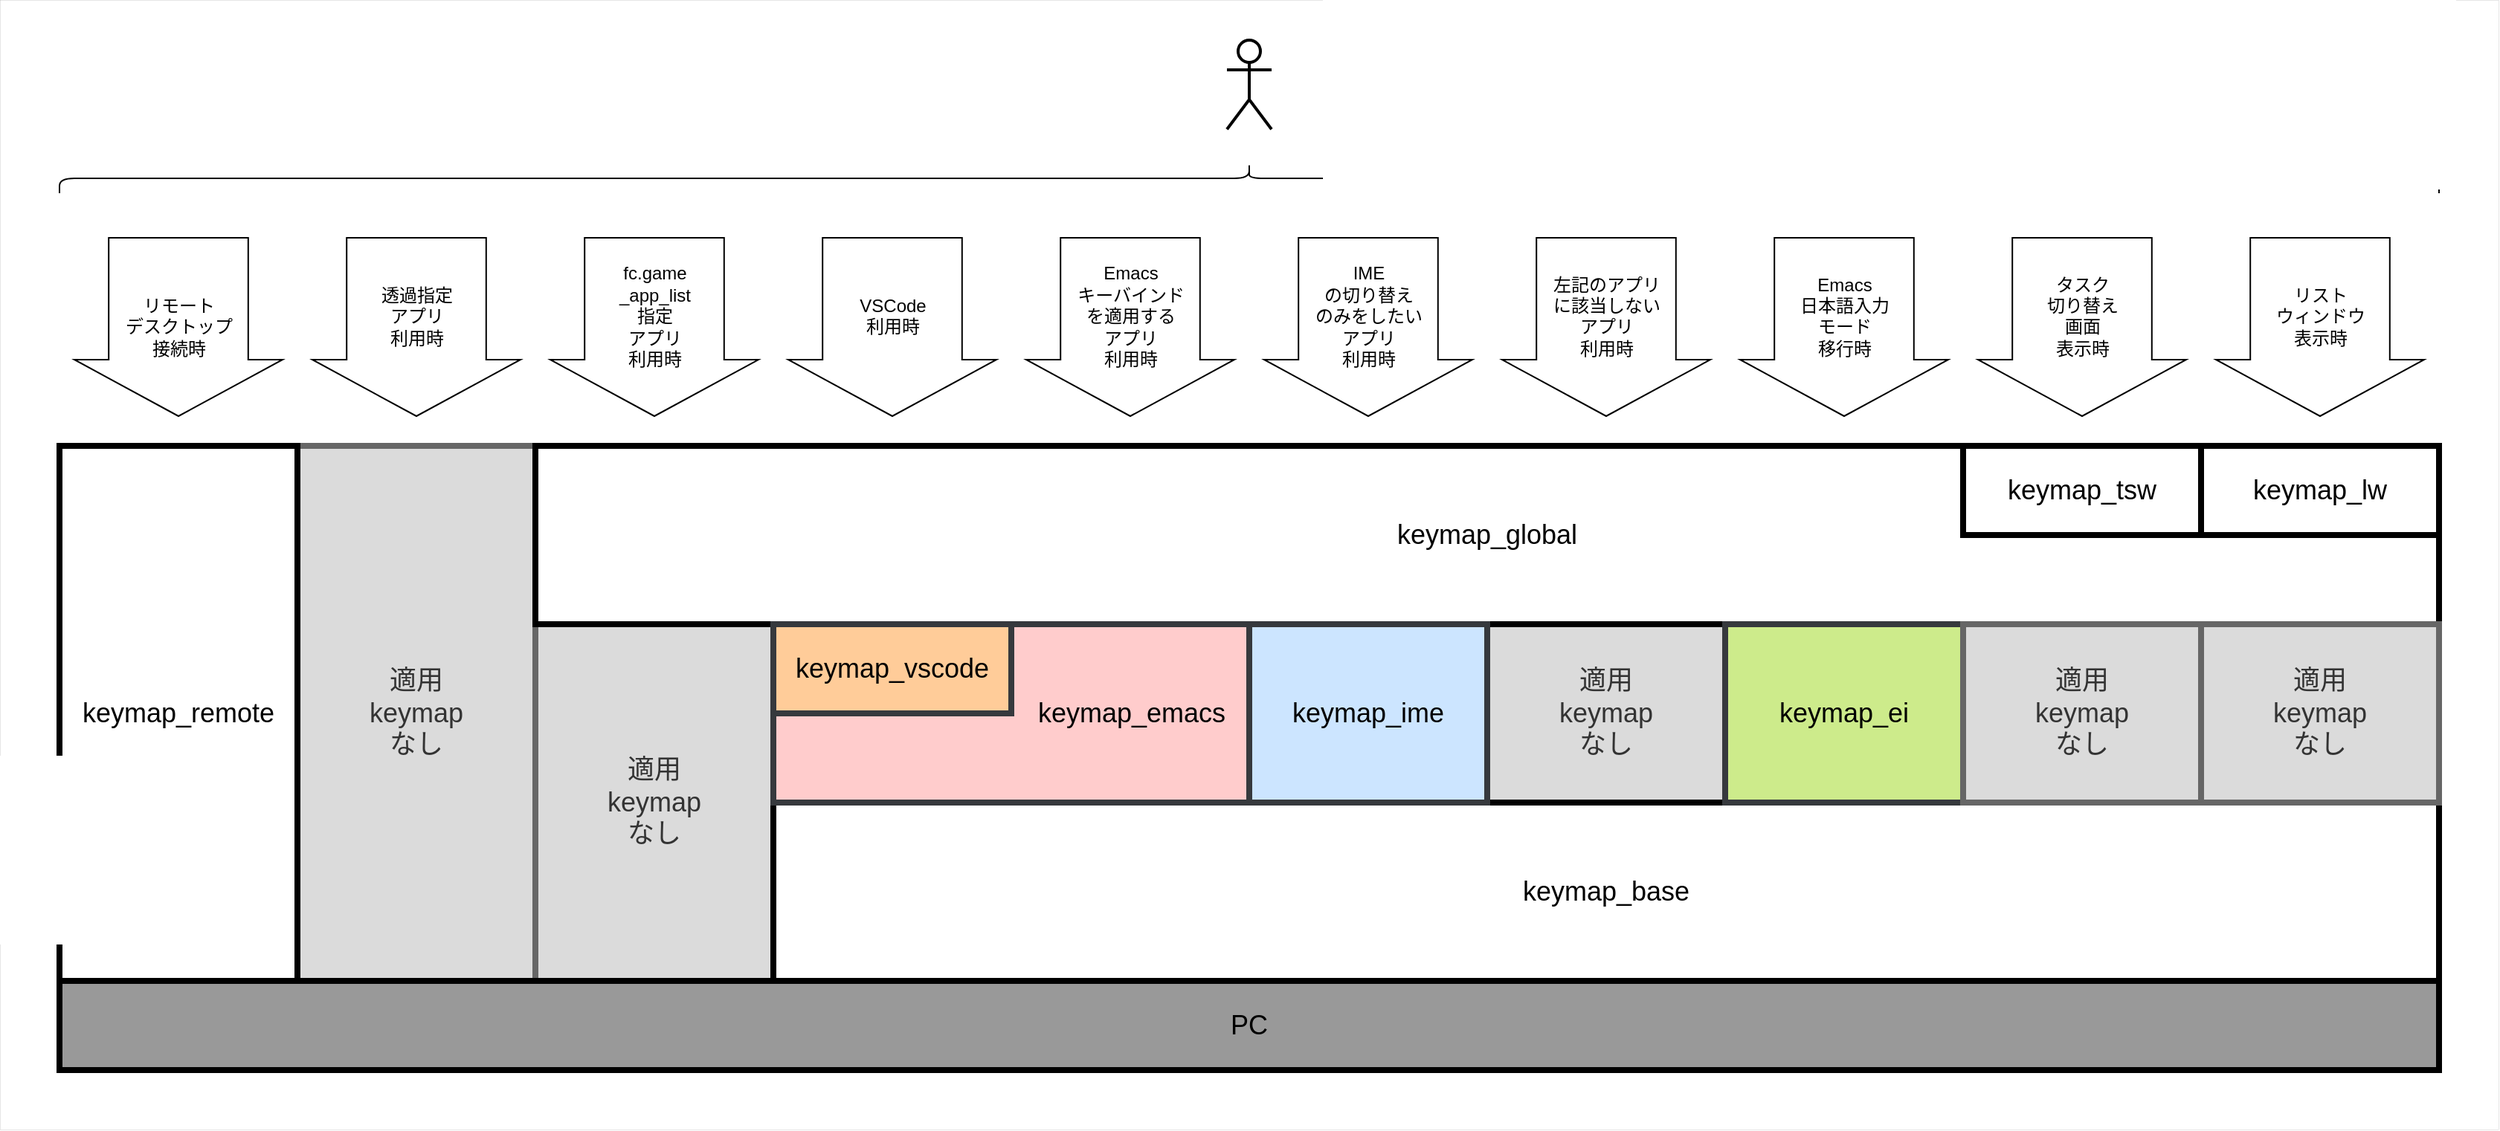 <mxfile version="24.7.8">
  <diagram name="ページ1" id="5GmA5azT59qMRVNA7XrL">
    <mxGraphModel dx="4916" dy="1491" grid="1" gridSize="10" guides="1" tooltips="1" connect="1" arrows="1" fold="1" page="1" pageScale="1" pageWidth="1169" pageHeight="827" math="0" shadow="0">
      <root>
        <mxCell id="0" />
        <mxCell id="1" parent="0" />
        <mxCell id="R3ex-nuZuo4BqBKcZroz-3" value="" style="rounded=0;whiteSpace=wrap;html=1;strokeWidth=0;" parent="1" vertex="1">
          <mxGeometry x="-1280" y="80" width="1680" height="760" as="geometry" />
        </mxCell>
        <mxCell id="ZNUdISC1LJWlkmwr6NwV-11" value="適用&lt;br style=&quot;font-size: 18px;&quot;&gt;keymap&lt;br style=&quot;font-size: 18px;&quot;&gt;なし" style="rounded=0;whiteSpace=wrap;html=1;strokeWidth=4;fontSize=18;fillColor=#dbdbdb;fontColor=#333333;strokeColor=#666666;" parent="1" vertex="1">
          <mxGeometry x="-280" y="500" width="160" height="120" as="geometry" />
        </mxCell>
        <mxCell id="8uGnQqRoo8XHkAc7qmPf-15" value="適用&lt;br style=&quot;font-size: 18px;&quot;&gt;keymap&lt;br style=&quot;font-size: 18px;&quot;&gt;なし" style="rounded=0;whiteSpace=wrap;html=1;strokeWidth=4;fontSize=18;fillColor=#dbdbdb;fontColor=#333333;strokeColor=#666666;" parent="1" vertex="1">
          <mxGeometry x="-1080" y="380" width="160" height="360" as="geometry" />
        </mxCell>
        <mxCell id="8uGnQqRoo8XHkAc7qmPf-24" value="適用&lt;br style=&quot;font-size: 18px;&quot;&gt;keymap&lt;br style=&quot;font-size: 18px;&quot;&gt;なし" style="rounded=0;whiteSpace=wrap;html=1;strokeWidth=4;fontSize=18;fillColor=#dbdbdb;fontColor=#333333;strokeColor=#666666;" parent="1" vertex="1">
          <mxGeometry x="-920" y="500" width="160" height="240" as="geometry" />
        </mxCell>
        <mxCell id="8uGnQqRoo8XHkAc7qmPf-10" value="&lt;font style=&quot;font-size: 18px;&quot;&gt;keymap_global&lt;br&gt;&lt;/font&gt;" style="rounded=0;whiteSpace=wrap;html=1;strokeWidth=4;align=center;" parent="1" vertex="1">
          <mxGeometry x="-920" y="380" width="1280" height="120" as="geometry" />
        </mxCell>
        <mxCell id="8uGnQqRoo8XHkAc7qmPf-1" value="&lt;font style=&quot;font-size: 18px;&quot;&gt;keymap_base&lt;/font&gt;" style="rounded=0;whiteSpace=wrap;html=1;strokeWidth=4;" parent="1" vertex="1">
          <mxGeometry x="-760" y="620" width="1120" height="120" as="geometry" />
        </mxCell>
        <mxCell id="8uGnQqRoo8XHkAc7qmPf-2" value="&lt;font style=&quot;font-size: 18px;&quot;&gt;　　　　　　　　　keymap_emacs&lt;/font&gt;" style="rounded=0;whiteSpace=wrap;html=1;strokeWidth=4;fillColor=#ffcccc;strokeColor=#36393d;" parent="1" vertex="1">
          <mxGeometry x="-760" y="500" width="320" height="120" as="geometry" />
        </mxCell>
        <mxCell id="8uGnQqRoo8XHkAc7qmPf-4" value="&lt;font style=&quot;font-size: 18px;&quot;&gt;keymap_ime&lt;/font&gt;" style="rounded=0;whiteSpace=wrap;html=1;strokeWidth=4;fillColor=#cce5ff;strokeColor=#36393d;" parent="1" vertex="1">
          <mxGeometry x="-440" y="500" width="160" height="120" as="geometry" />
        </mxCell>
        <mxCell id="8uGnQqRoo8XHkAc7qmPf-6" value="&lt;font style=&quot;font-size: 18px;&quot;&gt;keymap_ei&lt;/font&gt;" style="rounded=0;whiteSpace=wrap;html=1;strokeWidth=4;fillColor=#cdeb8b;strokeColor=#36393d;" parent="1" vertex="1">
          <mxGeometry x="-120" y="500" width="160" height="120" as="geometry" />
        </mxCell>
        <mxCell id="8uGnQqRoo8XHkAc7qmPf-7" value="&lt;font style=&quot;font-size: 18px;&quot;&gt;keymap_tsw&lt;/font&gt;" style="rounded=0;whiteSpace=wrap;html=1;strokeWidth=4;" parent="1" vertex="1">
          <mxGeometry x="40" y="380" width="160" height="60" as="geometry" />
        </mxCell>
        <mxCell id="8uGnQqRoo8XHkAc7qmPf-8" value="&lt;font style=&quot;font-size: 18px;&quot;&gt;keymap_lw&lt;/font&gt;" style="rounded=0;whiteSpace=wrap;html=1;strokeWidth=4;" parent="1" vertex="1">
          <mxGeometry x="200" y="380" width="160" height="60" as="geometry" />
        </mxCell>
        <mxCell id="8uGnQqRoo8XHkAc7qmPf-9" value="&lt;font style=&quot;font-size: 18px;&quot;&gt;keymap_vscode&lt;/font&gt;" style="rounded=0;whiteSpace=wrap;html=1;strokeWidth=4;fillColor=#ffcc99;strokeColor=#36393d;" parent="1" vertex="1">
          <mxGeometry x="-760" y="500" width="160" height="60" as="geometry" />
        </mxCell>
        <mxCell id="8uGnQqRoo8XHkAc7qmPf-16" value="リスト&lt;br&gt;ウィンドウ&lt;br&gt;表示時&lt;br&gt;　" style="html=1;shadow=0;dashed=0;align=center;verticalAlign=middle;shape=mxgraph.arrows2.arrow;dy=0.33;dx=38;direction=south;notch=0;strokeWidth=1;" parent="1" vertex="1">
          <mxGeometry x="210" y="240" width="140" height="120" as="geometry" />
        </mxCell>
        <mxCell id="8uGnQqRoo8XHkAc7qmPf-17" value="タスク&lt;br&gt;切り替え&lt;br&gt;画面&lt;br&gt;表示時&lt;br&gt;　" style="html=1;shadow=0;dashed=0;align=center;verticalAlign=middle;shape=mxgraph.arrows2.arrow;dy=0.33;dx=38;direction=south;notch=0;strokeWidth=1;" parent="1" vertex="1">
          <mxGeometry x="50" y="240" width="140" height="120" as="geometry" />
        </mxCell>
        <mxCell id="9zCoiUO8UtqV8FVcG8kC-1" value="&lt;font style=&quot;font-size: 18px;&quot;&gt;PC&lt;/font&gt;" style="rounded=0;whiteSpace=wrap;html=1;strokeWidth=4;fillColor=#999999;" parent="1" vertex="1">
          <mxGeometry x="-1240" y="740" width="1600" height="60" as="geometry" />
        </mxCell>
        <mxCell id="NDCZV5FXc2qCAnFAwnTU-1" value="" style="shape=curlyBracket;whiteSpace=wrap;html=1;rounded=1;flipH=1;labelPosition=right;verticalLabelPosition=middle;align=left;verticalAlign=middle;rotation=-90;" parent="1" vertex="1">
          <mxGeometry x="-450" y="-600" width="20" height="1600" as="geometry" />
        </mxCell>
        <mxCell id="y4j9JO9H34aeiVaLA8et-1" value="適用&lt;br style=&quot;font-size: 18px;&quot;&gt;keymap&lt;br style=&quot;font-size: 18px;&quot;&gt;なし" style="rounded=0;whiteSpace=wrap;html=1;strokeWidth=4;fontSize=18;fillColor=#dbdbdb;fontColor=#333333;strokeColor=#666666;" parent="1" vertex="1">
          <mxGeometry x="40" y="500" width="160" height="120" as="geometry" />
        </mxCell>
        <mxCell id="y4j9JO9H34aeiVaLA8et-2" value="適用&lt;br style=&quot;font-size: 18px;&quot;&gt;keymap&lt;br style=&quot;font-size: 18px;&quot;&gt;なし" style="rounded=0;whiteSpace=wrap;html=1;strokeWidth=4;fontSize=18;fillColor=#dbdbdb;fontColor=#333333;strokeColor=#666666;" parent="1" vertex="1">
          <mxGeometry x="200" y="500" width="160" height="120" as="geometry" />
        </mxCell>
        <mxCell id="y4j9JO9H34aeiVaLA8et-3" value="" style="group" parent="1" vertex="1" connectable="0">
          <mxGeometry x="-1070" y="240" width="1100" height="120" as="geometry" />
        </mxCell>
        <mxCell id="8uGnQqRoo8XHkAc7qmPf-18" value="Emacs&lt;br&gt;日本語入力&lt;br&gt;モード&lt;br&gt;移行時&lt;br&gt;　" style="html=1;shadow=0;dashed=0;align=center;verticalAlign=middle;shape=mxgraph.arrows2.arrow;dy=0.33;dx=38;direction=south;notch=0;strokeWidth=1;" parent="y4j9JO9H34aeiVaLA8et-3" vertex="1">
          <mxGeometry x="960" width="140" height="120.0" as="geometry" />
        </mxCell>
        <mxCell id="8uGnQqRoo8XHkAc7qmPf-19" value="IME&lt;br&gt;の切り替え&lt;br&gt;のみをしたい&lt;br&gt;アプリ&lt;br&gt;利用時&lt;br&gt;　" style="html=1;shadow=0;dashed=0;align=center;verticalAlign=middle;shape=mxgraph.arrows2.arrow;dy=0.33;dx=38;direction=south;notch=0;strokeWidth=1;" parent="y4j9JO9H34aeiVaLA8et-3" vertex="1">
          <mxGeometry x="640" width="140" height="120.0" as="geometry" />
        </mxCell>
        <mxCell id="8uGnQqRoo8XHkAc7qmPf-20" value="VSCode&lt;br&gt;利用時&lt;br&gt;　" style="html=1;shadow=0;dashed=0;align=center;verticalAlign=middle;shape=mxgraph.arrows2.arrow;dy=0.33;dx=38;direction=south;notch=0;strokeWidth=1;" parent="y4j9JO9H34aeiVaLA8et-3" vertex="1">
          <mxGeometry x="320" width="140" height="120.0" as="geometry" />
        </mxCell>
        <mxCell id="8uGnQqRoo8XHkAc7qmPf-21" value="Emacs&lt;br&gt;キーバインド&lt;br&gt;を適用する&lt;br&gt;アプリ&lt;br&gt;利用時&lt;br&gt;　" style="html=1;shadow=0;dashed=0;align=center;verticalAlign=middle;shape=mxgraph.arrows2.arrow;dy=0.33;dx=38;direction=south;notch=0;strokeWidth=1;" parent="y4j9JO9H34aeiVaLA8et-3" vertex="1">
          <mxGeometry x="480" width="140" height="120.0" as="geometry" />
        </mxCell>
        <mxCell id="8uGnQqRoo8XHkAc7qmPf-22" value="fc.game&lt;br&gt;_app_list&lt;br&gt;指定&lt;br&gt;アプリ&lt;br&gt;利用時&lt;br&gt;　" style="html=1;shadow=0;dashed=0;align=center;verticalAlign=middle;shape=mxgraph.arrows2.arrow;dy=0.33;dx=38;direction=south;notch=0;strokeWidth=1;" parent="y4j9JO9H34aeiVaLA8et-3" vertex="1">
          <mxGeometry x="160" width="140" height="120.0" as="geometry" />
        </mxCell>
        <mxCell id="8uGnQqRoo8XHkAc7qmPf-23" value="透過指定&lt;br&gt;アプリ&lt;br&gt;利用時&lt;br&gt;　" style="html=1;shadow=0;dashed=0;align=center;verticalAlign=middle;shape=mxgraph.arrows2.arrow;dy=0.33;dx=38;direction=south;notch=0;strokeWidth=1;" parent="y4j9JO9H34aeiVaLA8et-3" vertex="1">
          <mxGeometry width="140" height="120.0" as="geometry" />
        </mxCell>
        <mxCell id="ZNUdISC1LJWlkmwr6NwV-12" value="左記のアプリ&lt;br&gt;に該当しない&lt;br&gt;アプリ&lt;br&gt;利用時&lt;br&gt;&amp;nbsp;" style="html=1;shadow=0;dashed=0;align=center;verticalAlign=middle;shape=mxgraph.arrows2.arrow;dy=0.33;dx=38;direction=south;notch=0;strokeWidth=1;" parent="y4j9JO9H34aeiVaLA8et-3" vertex="1">
          <mxGeometry x="800" width="140" height="120.0" as="geometry" />
        </mxCell>
        <mxCell id="lBYjtZXbLTm1N8DoIs26-1" value="keymap_remote" style="rounded=0;whiteSpace=wrap;html=1;strokeWidth=4;fontSize=18;" parent="1" vertex="1">
          <mxGeometry x="-1240" y="380" width="160" height="360" as="geometry" />
        </mxCell>
        <mxCell id="lBYjtZXbLTm1N8DoIs26-3" value="" style="shape=umlActor;verticalLabelPosition=bottom;verticalAlign=top;html=1;strokeWidth=2;" parent="1" vertex="1">
          <mxGeometry x="-455" y="107" width="30" height="60" as="geometry" />
        </mxCell>
        <mxCell id="lBYjtZXbLTm1N8DoIs26-12" value="リモート&lt;div&gt;デスクトップ&lt;/div&gt;&lt;div&gt;接続時&lt;/div&gt;" style="html=1;shadow=0;dashed=0;align=center;verticalAlign=middle;shape=mxgraph.arrows2.arrow;dy=0.33;dx=38;direction=south;notch=0;strokeWidth=1;" parent="1" vertex="1">
          <mxGeometry x="-1230" y="240" width="140" height="120" as="geometry" />
        </mxCell>
      </root>
    </mxGraphModel>
  </diagram>
</mxfile>
